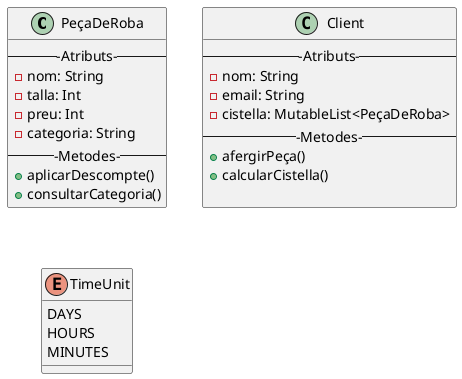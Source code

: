 @startuml
'https://plantuml.com/class-diagram

class PeçaDeRoba {
---Atributs---
- nom: String
- talla: Int
- preu: Int
- categoria: String
---Metodes---
+ aplicarDescompte()
+ consultarCategoria()
}

class Client {
---Atributs---
- nom: String
- email: String
- cistella: MutableList<PeçaDeRoba>
---Metodes---
+ afergirPeça()
+ calcularCistella()

}

enum TimeUnit {
DAYS
HOURS
MINUTES
}

@enduml